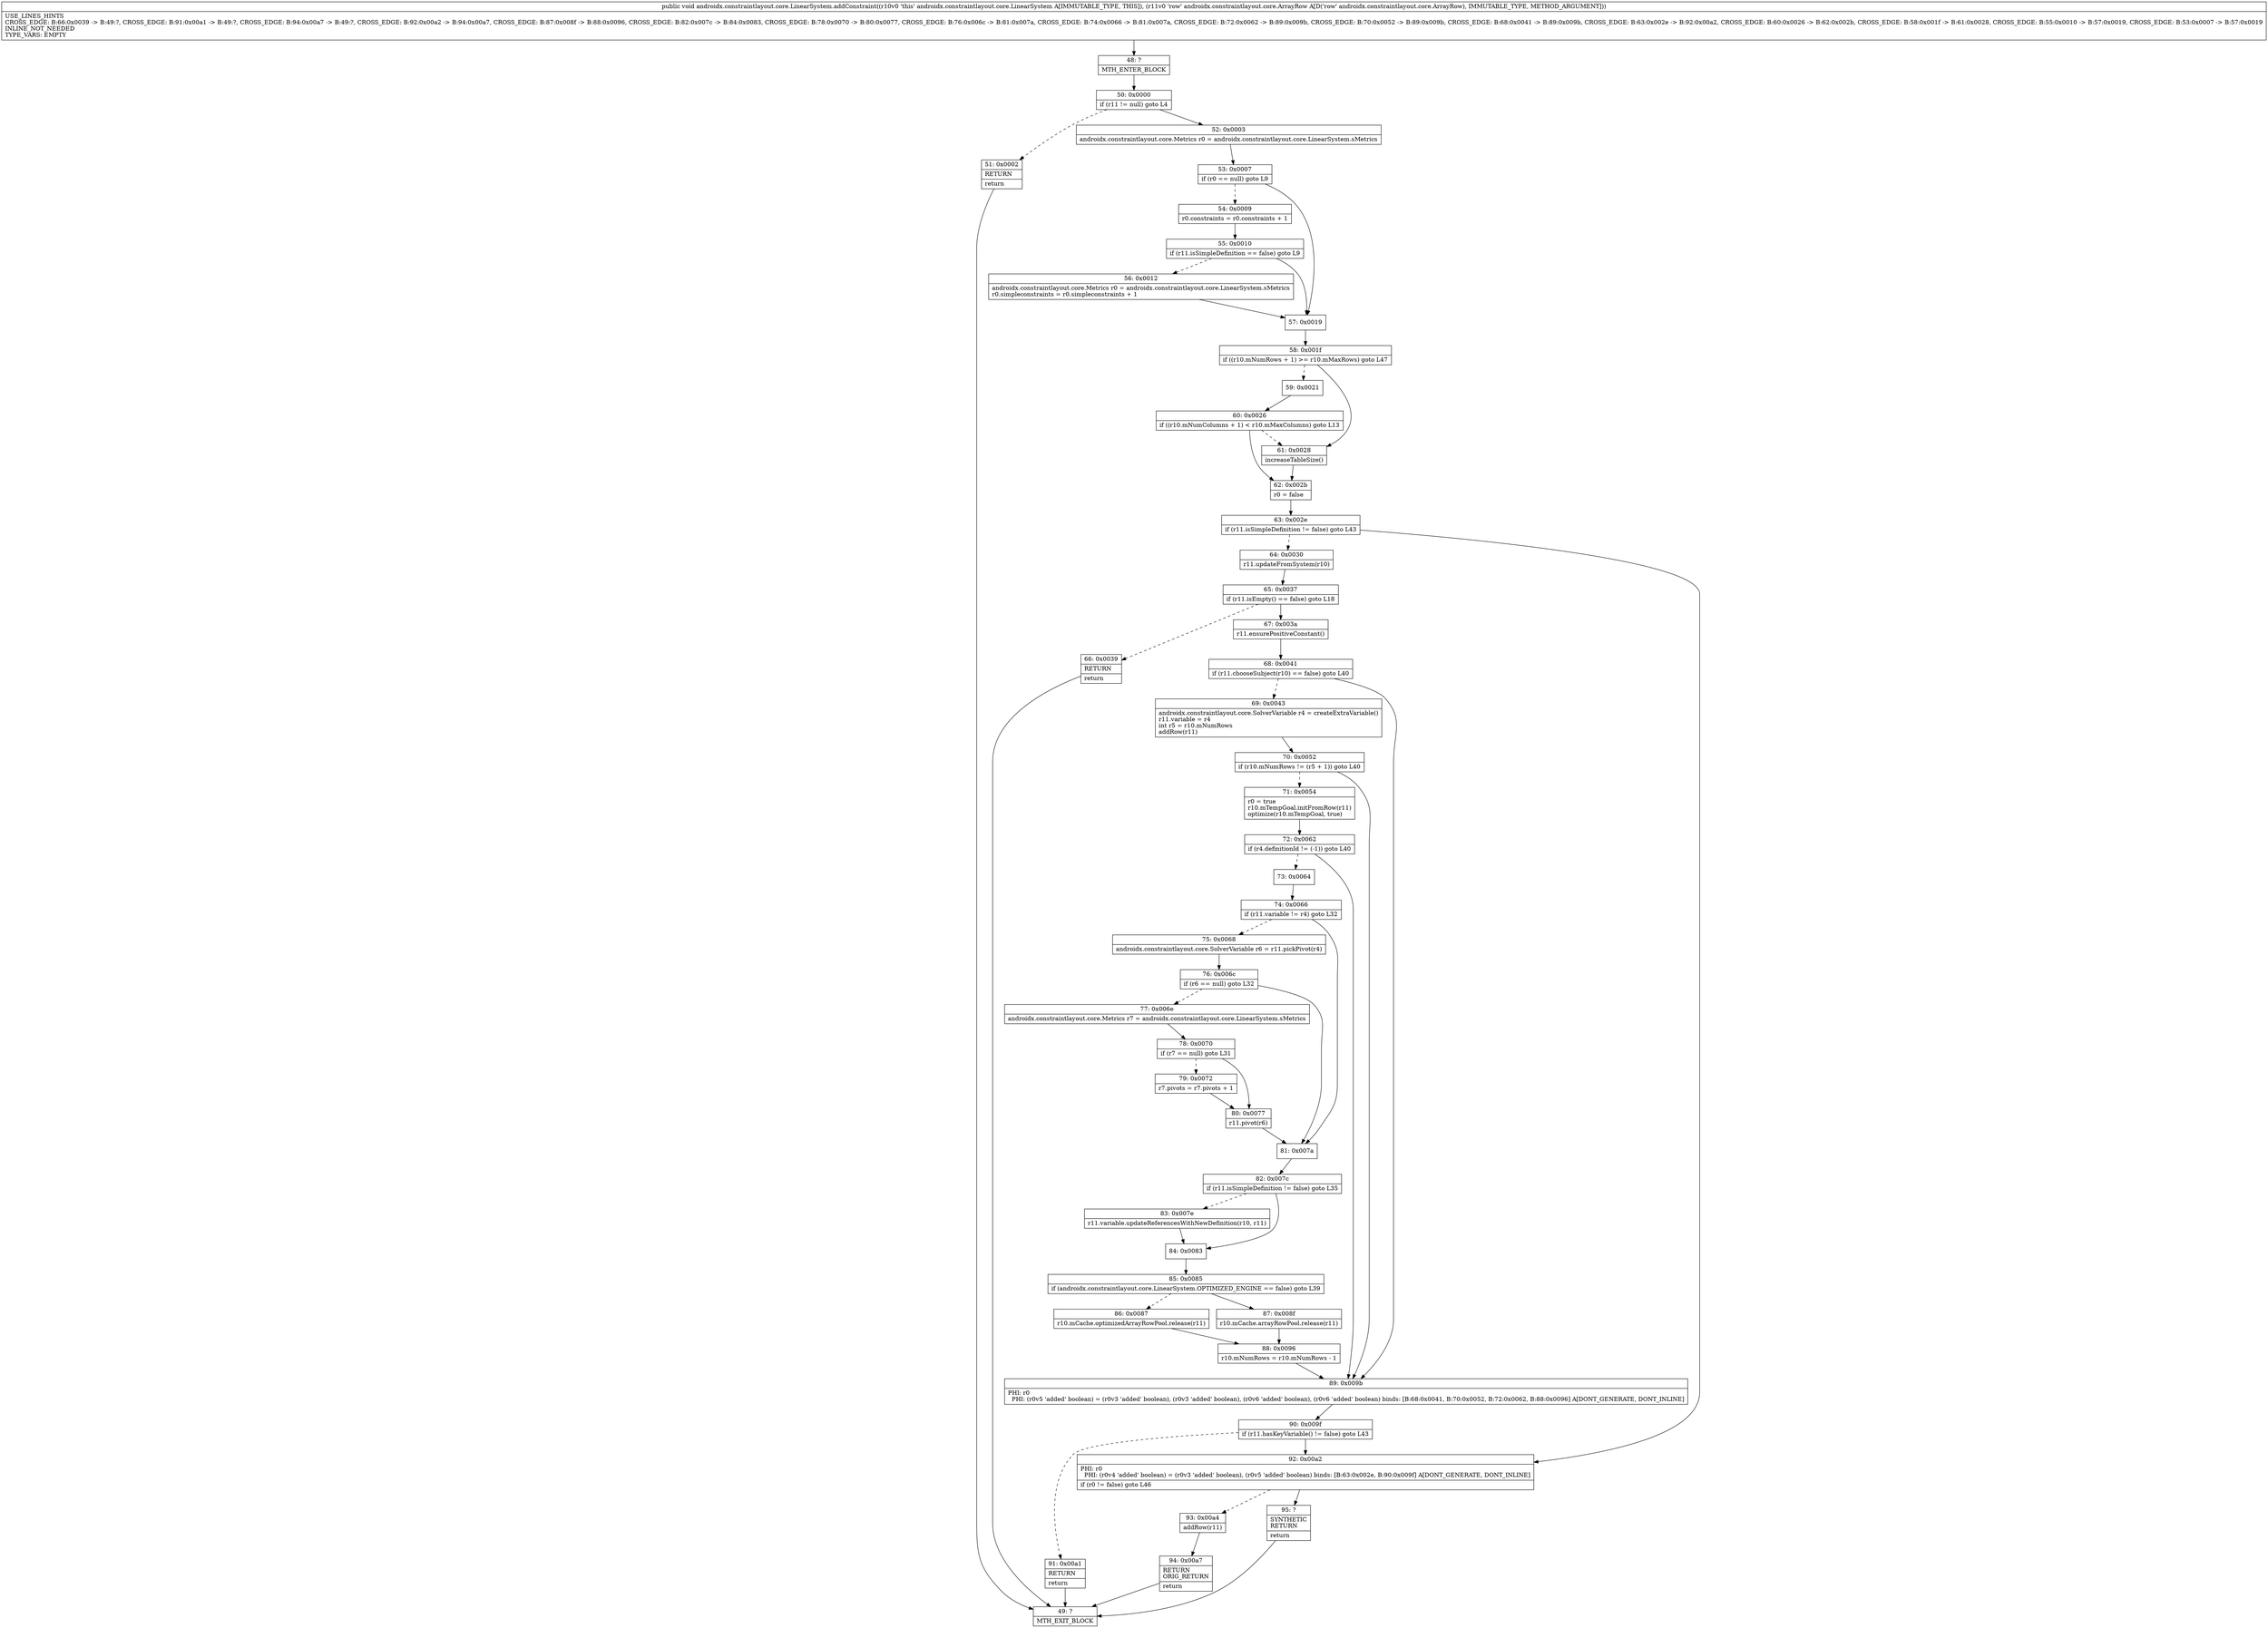 digraph "CFG forandroidx.constraintlayout.core.LinearSystem.addConstraint(Landroidx\/constraintlayout\/core\/ArrayRow;)V" {
Node_48 [shape=record,label="{48\:\ ?|MTH_ENTER_BLOCK\l}"];
Node_50 [shape=record,label="{50\:\ 0x0000|if (r11 != null) goto L4\l}"];
Node_51 [shape=record,label="{51\:\ 0x0002|RETURN\l|return\l}"];
Node_49 [shape=record,label="{49\:\ ?|MTH_EXIT_BLOCK\l}"];
Node_52 [shape=record,label="{52\:\ 0x0003|androidx.constraintlayout.core.Metrics r0 = androidx.constraintlayout.core.LinearSystem.sMetrics\l}"];
Node_53 [shape=record,label="{53\:\ 0x0007|if (r0 == null) goto L9\l}"];
Node_54 [shape=record,label="{54\:\ 0x0009|r0.constraints = r0.constraints + 1\l}"];
Node_55 [shape=record,label="{55\:\ 0x0010|if (r11.isSimpleDefinition == false) goto L9\l}"];
Node_56 [shape=record,label="{56\:\ 0x0012|androidx.constraintlayout.core.Metrics r0 = androidx.constraintlayout.core.LinearSystem.sMetrics\lr0.simpleconstraints = r0.simpleconstraints + 1\l}"];
Node_57 [shape=record,label="{57\:\ 0x0019}"];
Node_58 [shape=record,label="{58\:\ 0x001f|if ((r10.mNumRows + 1) \>= r10.mMaxRows) goto L47\l}"];
Node_59 [shape=record,label="{59\:\ 0x0021}"];
Node_60 [shape=record,label="{60\:\ 0x0026|if ((r10.mNumColumns + 1) \< r10.mMaxColumns) goto L13\l}"];
Node_62 [shape=record,label="{62\:\ 0x002b|r0 = false\l}"];
Node_63 [shape=record,label="{63\:\ 0x002e|if (r11.isSimpleDefinition != false) goto L43\l}"];
Node_64 [shape=record,label="{64\:\ 0x0030|r11.updateFromSystem(r10)\l}"];
Node_65 [shape=record,label="{65\:\ 0x0037|if (r11.isEmpty() == false) goto L18\l}"];
Node_66 [shape=record,label="{66\:\ 0x0039|RETURN\l|return\l}"];
Node_67 [shape=record,label="{67\:\ 0x003a|r11.ensurePositiveConstant()\l}"];
Node_68 [shape=record,label="{68\:\ 0x0041|if (r11.chooseSubject(r10) == false) goto L40\l}"];
Node_69 [shape=record,label="{69\:\ 0x0043|androidx.constraintlayout.core.SolverVariable r4 = createExtraVariable()\lr11.variable = r4\lint r5 = r10.mNumRows\laddRow(r11)\l}"];
Node_70 [shape=record,label="{70\:\ 0x0052|if (r10.mNumRows != (r5 + 1)) goto L40\l}"];
Node_71 [shape=record,label="{71\:\ 0x0054|r0 = true\lr10.mTempGoal.initFromRow(r11)\loptimize(r10.mTempGoal, true)\l}"];
Node_72 [shape=record,label="{72\:\ 0x0062|if (r4.definitionId != (\-1)) goto L40\l}"];
Node_73 [shape=record,label="{73\:\ 0x0064}"];
Node_74 [shape=record,label="{74\:\ 0x0066|if (r11.variable != r4) goto L32\l}"];
Node_75 [shape=record,label="{75\:\ 0x0068|androidx.constraintlayout.core.SolverVariable r6 = r11.pickPivot(r4)\l}"];
Node_76 [shape=record,label="{76\:\ 0x006c|if (r6 == null) goto L32\l}"];
Node_77 [shape=record,label="{77\:\ 0x006e|androidx.constraintlayout.core.Metrics r7 = androidx.constraintlayout.core.LinearSystem.sMetrics\l}"];
Node_78 [shape=record,label="{78\:\ 0x0070|if (r7 == null) goto L31\l}"];
Node_79 [shape=record,label="{79\:\ 0x0072|r7.pivots = r7.pivots + 1\l}"];
Node_80 [shape=record,label="{80\:\ 0x0077|r11.pivot(r6)\l}"];
Node_81 [shape=record,label="{81\:\ 0x007a}"];
Node_82 [shape=record,label="{82\:\ 0x007c|if (r11.isSimpleDefinition != false) goto L35\l}"];
Node_83 [shape=record,label="{83\:\ 0x007e|r11.variable.updateReferencesWithNewDefinition(r10, r11)\l}"];
Node_84 [shape=record,label="{84\:\ 0x0083}"];
Node_85 [shape=record,label="{85\:\ 0x0085|if (androidx.constraintlayout.core.LinearSystem.OPTIMIZED_ENGINE == false) goto L39\l}"];
Node_86 [shape=record,label="{86\:\ 0x0087|r10.mCache.optimizedArrayRowPool.release(r11)\l}"];
Node_88 [shape=record,label="{88\:\ 0x0096|r10.mNumRows = r10.mNumRows \- 1\l}"];
Node_87 [shape=record,label="{87\:\ 0x008f|r10.mCache.arrayRowPool.release(r11)\l}"];
Node_89 [shape=record,label="{89\:\ 0x009b|PHI: r0 \l  PHI: (r0v5 'added' boolean) = (r0v3 'added' boolean), (r0v3 'added' boolean), (r0v6 'added' boolean), (r0v6 'added' boolean) binds: [B:68:0x0041, B:70:0x0052, B:72:0x0062, B:88:0x0096] A[DONT_GENERATE, DONT_INLINE]\l}"];
Node_90 [shape=record,label="{90\:\ 0x009f|if (r11.hasKeyVariable() != false) goto L43\l}"];
Node_91 [shape=record,label="{91\:\ 0x00a1|RETURN\l|return\l}"];
Node_92 [shape=record,label="{92\:\ 0x00a2|PHI: r0 \l  PHI: (r0v4 'added' boolean) = (r0v3 'added' boolean), (r0v5 'added' boolean) binds: [B:63:0x002e, B:90:0x009f] A[DONT_GENERATE, DONT_INLINE]\l|if (r0 != false) goto L46\l}"];
Node_93 [shape=record,label="{93\:\ 0x00a4|addRow(r11)\l}"];
Node_94 [shape=record,label="{94\:\ 0x00a7|RETURN\lORIG_RETURN\l|return\l}"];
Node_95 [shape=record,label="{95\:\ ?|SYNTHETIC\lRETURN\l|return\l}"];
Node_61 [shape=record,label="{61\:\ 0x0028|increaseTableSize()\l}"];
MethodNode[shape=record,label="{public void androidx.constraintlayout.core.LinearSystem.addConstraint((r10v0 'this' androidx.constraintlayout.core.LinearSystem A[IMMUTABLE_TYPE, THIS]), (r11v0 'row' androidx.constraintlayout.core.ArrayRow A[D('row' androidx.constraintlayout.core.ArrayRow), IMMUTABLE_TYPE, METHOD_ARGUMENT]))  | USE_LINES_HINTS\lCROSS_EDGE: B:66:0x0039 \-\> B:49:?, CROSS_EDGE: B:91:0x00a1 \-\> B:49:?, CROSS_EDGE: B:94:0x00a7 \-\> B:49:?, CROSS_EDGE: B:92:0x00a2 \-\> B:94:0x00a7, CROSS_EDGE: B:87:0x008f \-\> B:88:0x0096, CROSS_EDGE: B:82:0x007c \-\> B:84:0x0083, CROSS_EDGE: B:78:0x0070 \-\> B:80:0x0077, CROSS_EDGE: B:76:0x006c \-\> B:81:0x007a, CROSS_EDGE: B:74:0x0066 \-\> B:81:0x007a, CROSS_EDGE: B:72:0x0062 \-\> B:89:0x009b, CROSS_EDGE: B:70:0x0052 \-\> B:89:0x009b, CROSS_EDGE: B:68:0x0041 \-\> B:89:0x009b, CROSS_EDGE: B:63:0x002e \-\> B:92:0x00a2, CROSS_EDGE: B:60:0x0026 \-\> B:62:0x002b, CROSS_EDGE: B:58:0x001f \-\> B:61:0x0028, CROSS_EDGE: B:55:0x0010 \-\> B:57:0x0019, CROSS_EDGE: B:53:0x0007 \-\> B:57:0x0019\lINLINE_NOT_NEEDED\lTYPE_VARS: EMPTY\l}"];
MethodNode -> Node_48;Node_48 -> Node_50;
Node_50 -> Node_51[style=dashed];
Node_50 -> Node_52;
Node_51 -> Node_49;
Node_52 -> Node_53;
Node_53 -> Node_54[style=dashed];
Node_53 -> Node_57;
Node_54 -> Node_55;
Node_55 -> Node_56[style=dashed];
Node_55 -> Node_57;
Node_56 -> Node_57;
Node_57 -> Node_58;
Node_58 -> Node_59[style=dashed];
Node_58 -> Node_61;
Node_59 -> Node_60;
Node_60 -> Node_61[style=dashed];
Node_60 -> Node_62;
Node_62 -> Node_63;
Node_63 -> Node_64[style=dashed];
Node_63 -> Node_92;
Node_64 -> Node_65;
Node_65 -> Node_66[style=dashed];
Node_65 -> Node_67;
Node_66 -> Node_49;
Node_67 -> Node_68;
Node_68 -> Node_69[style=dashed];
Node_68 -> Node_89;
Node_69 -> Node_70;
Node_70 -> Node_71[style=dashed];
Node_70 -> Node_89;
Node_71 -> Node_72;
Node_72 -> Node_73[style=dashed];
Node_72 -> Node_89;
Node_73 -> Node_74;
Node_74 -> Node_75[style=dashed];
Node_74 -> Node_81;
Node_75 -> Node_76;
Node_76 -> Node_77[style=dashed];
Node_76 -> Node_81;
Node_77 -> Node_78;
Node_78 -> Node_79[style=dashed];
Node_78 -> Node_80;
Node_79 -> Node_80;
Node_80 -> Node_81;
Node_81 -> Node_82;
Node_82 -> Node_83[style=dashed];
Node_82 -> Node_84;
Node_83 -> Node_84;
Node_84 -> Node_85;
Node_85 -> Node_86[style=dashed];
Node_85 -> Node_87;
Node_86 -> Node_88;
Node_88 -> Node_89;
Node_87 -> Node_88;
Node_89 -> Node_90;
Node_90 -> Node_91[style=dashed];
Node_90 -> Node_92;
Node_91 -> Node_49;
Node_92 -> Node_93[style=dashed];
Node_92 -> Node_95;
Node_93 -> Node_94;
Node_94 -> Node_49;
Node_95 -> Node_49;
Node_61 -> Node_62;
}

